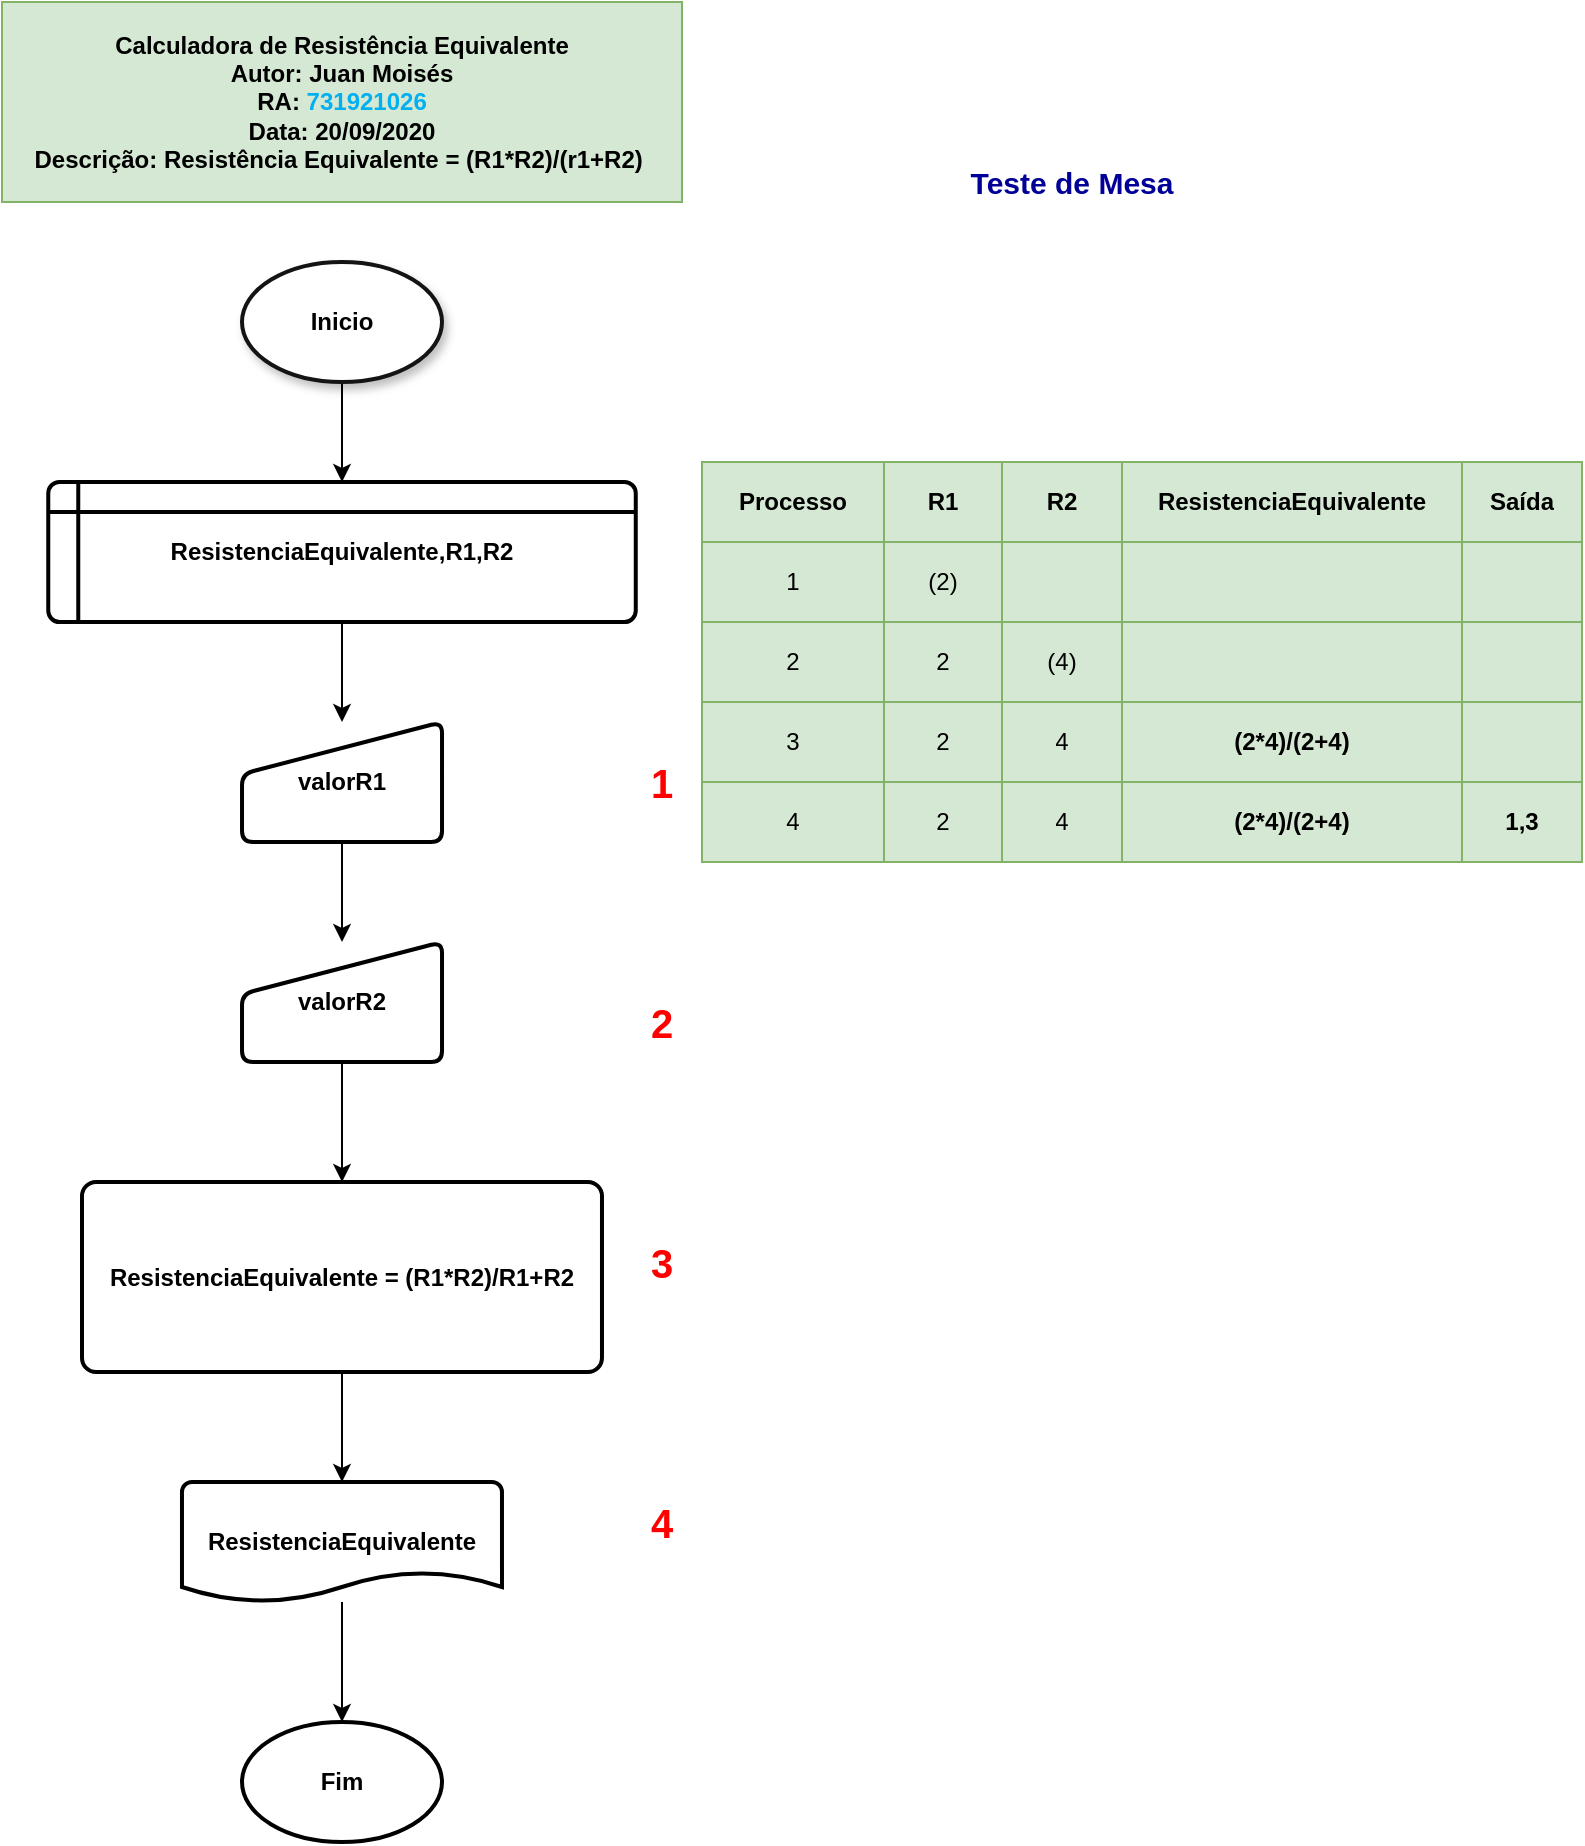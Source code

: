 <mxfile version="13.7.3" type="device"><diagram id="dm6je56nUwY-kFOlQd5l" name="Página-1"><mxGraphModel dx="868" dy="520" grid="1" gridSize="10" guides="1" tooltips="1" connect="1" arrows="1" fold="1" page="1" pageScale="1" pageWidth="827" pageHeight="1169" math="0" shadow="0"><root><mxCell id="0"/><mxCell id="1" parent="0"/><mxCell id="7GuLMxpvJCCnqXIl02r6-33" value="Calculadora de Resistência Equivalente&lt;br&gt;Autor: Juan Moisés&lt;br&gt;RA:&amp;nbsp;&lt;b&gt;&lt;span style=&quot;font-size: 9.0pt ; line-height: 107% ; font-family: &amp;#34;calibri&amp;#34; , sans-serif ; color: #00b0f0&quot;&gt;731921026&lt;/span&gt;&lt;/b&gt;&lt;br&gt;Data: 20/09/2020&lt;br&gt;Descrição: Resistência Equivalente = (R1*R2)/(r1+R2)&amp;nbsp;" style="text;html=1;strokeColor=#82b366;fillColor=#d5e8d4;align=center;verticalAlign=middle;whiteSpace=wrap;rounded=0;fontStyle=1;" vertex="1" parent="1"><mxGeometry x="10" y="60" width="340" height="100" as="geometry"/></mxCell><mxCell id="7GuLMxpvJCCnqXIl02r6-34" style="edgeStyle=orthogonalEdgeStyle;rounded=0;orthogonalLoop=1;jettySize=auto;html=1;exitX=0.5;exitY=1;exitDx=0;exitDy=0;exitPerimeter=0;entryX=0.5;entryY=0;entryDx=0;entryDy=0;fontStyle=1" edge="1" parent="1" source="7GuLMxpvJCCnqXIl02r6-35" target="7GuLMxpvJCCnqXIl02r6-37"><mxGeometry relative="1" as="geometry"/></mxCell><mxCell id="7GuLMxpvJCCnqXIl02r6-35" value="Inicio" style="strokeWidth=2;html=1;shape=mxgraph.flowchart.start_1;whiteSpace=wrap;fillColor=#FFFFFF;strokeColor=#141414;shadow=1;fontStyle=1" vertex="1" parent="1"><mxGeometry x="130" y="190" width="100" height="60" as="geometry"/></mxCell><mxCell id="7GuLMxpvJCCnqXIl02r6-36" style="edgeStyle=orthogonalEdgeStyle;rounded=0;orthogonalLoop=1;jettySize=auto;html=1;exitX=0.5;exitY=1;exitDx=0;exitDy=0;" edge="1" parent="1" source="7GuLMxpvJCCnqXIl02r6-37" target="7GuLMxpvJCCnqXIl02r6-39"><mxGeometry relative="1" as="geometry"/></mxCell><mxCell id="7GuLMxpvJCCnqXIl02r6-37" value="ResistenciaEquivalente,R1,R2" style="shape=internalStorage;whiteSpace=wrap;html=1;dx=15;dy=15;rounded=1;arcSize=8;strokeWidth=2;fontStyle=1" vertex="1" parent="1"><mxGeometry x="33.13" y="300" width="293.75" height="70" as="geometry"/></mxCell><mxCell id="7GuLMxpvJCCnqXIl02r6-38" style="edgeStyle=orthogonalEdgeStyle;rounded=0;orthogonalLoop=1;jettySize=auto;html=1;exitX=0.5;exitY=1;exitDx=0;exitDy=0;entryX=0.5;entryY=0;entryDx=0;entryDy=0;" edge="1" parent="1" source="7GuLMxpvJCCnqXIl02r6-39" target="7GuLMxpvJCCnqXIl02r6-81"><mxGeometry relative="1" as="geometry"/></mxCell><mxCell id="7GuLMxpvJCCnqXIl02r6-39" value="valorR1" style="html=1;strokeWidth=2;shape=manualInput;whiteSpace=wrap;rounded=1;size=26;arcSize=11;fontStyle=1" vertex="1" parent="1"><mxGeometry x="130.01" y="420" width="100" height="60" as="geometry"/></mxCell><mxCell id="7GuLMxpvJCCnqXIl02r6-40" style="edgeStyle=orthogonalEdgeStyle;rounded=0;orthogonalLoop=1;jettySize=auto;html=1;exitX=0.5;exitY=1;exitDx=0;exitDy=0;fontStyle=1" edge="1" parent="1" source="7GuLMxpvJCCnqXIl02r6-41" target="7GuLMxpvJCCnqXIl02r6-43"><mxGeometry relative="1" as="geometry"/></mxCell><mxCell id="7GuLMxpvJCCnqXIl02r6-41" value="ResistenciaEquivalente = (R1*R2)/R1+R2" style="rounded=1;whiteSpace=wrap;html=1;absoluteArcSize=1;arcSize=14;strokeWidth=2;fontStyle=1" vertex="1" parent="1"><mxGeometry x="50" y="650" width="259.99" height="95" as="geometry"/></mxCell><mxCell id="7GuLMxpvJCCnqXIl02r6-42" style="edgeStyle=orthogonalEdgeStyle;rounded=0;orthogonalLoop=1;jettySize=auto;html=1;entryX=0.5;entryY=0;entryDx=0;entryDy=0;entryPerimeter=0;" edge="1" parent="1" source="7GuLMxpvJCCnqXIl02r6-43" target="7GuLMxpvJCCnqXIl02r6-75"><mxGeometry relative="1" as="geometry"/></mxCell><mxCell id="7GuLMxpvJCCnqXIl02r6-43" value="ResistenciaEquivalente" style="strokeWidth=2;html=1;shape=mxgraph.flowchart.document2;whiteSpace=wrap;size=0.25;fontStyle=1" vertex="1" parent="1"><mxGeometry x="99.99" y="800" width="160" height="60" as="geometry"/></mxCell><mxCell id="7GuLMxpvJCCnqXIl02r6-44" value="" style="shape=table;html=1;whiteSpace=wrap;startSize=0;container=1;collapsible=0;childLayout=tableLayout;fillColor=#d5e8d4;strokeColor=#82b366;" vertex="1" parent="1"><mxGeometry x="360" y="290" width="440" height="200" as="geometry"/></mxCell><mxCell id="7GuLMxpvJCCnqXIl02r6-45" value="" style="shape=partialRectangle;html=1;whiteSpace=wrap;collapsible=0;dropTarget=0;pointerEvents=0;fillColor=none;top=0;left=0;bottom=0;right=0;points=[[0,0.5],[1,0.5]];portConstraint=eastwest;" vertex="1" parent="7GuLMxpvJCCnqXIl02r6-44"><mxGeometry width="440" height="40" as="geometry"/></mxCell><mxCell id="7GuLMxpvJCCnqXIl02r6-46" value="Processo" style="shape=partialRectangle;html=1;whiteSpace=wrap;connectable=0;overflow=hidden;fillColor=none;top=0;left=0;bottom=0;right=0;fontStyle=1" vertex="1" parent="7GuLMxpvJCCnqXIl02r6-45"><mxGeometry width="91" height="40" as="geometry"/></mxCell><mxCell id="7GuLMxpvJCCnqXIl02r6-47" value="R1" style="shape=partialRectangle;html=1;whiteSpace=wrap;connectable=0;overflow=hidden;fillColor=none;top=0;left=0;bottom=0;right=0;fontStyle=1" vertex="1" parent="7GuLMxpvJCCnqXIl02r6-45"><mxGeometry x="91" width="59" height="40" as="geometry"/></mxCell><mxCell id="7GuLMxpvJCCnqXIl02r6-48" value="R2" style="shape=partialRectangle;html=1;whiteSpace=wrap;connectable=0;overflow=hidden;fillColor=none;top=0;left=0;bottom=0;right=0;fontStyle=1" vertex="1" parent="7GuLMxpvJCCnqXIl02r6-45"><mxGeometry x="150" width="60" height="40" as="geometry"/></mxCell><mxCell id="7GuLMxpvJCCnqXIl02r6-49" value="&lt;span&gt;ResistenciaEquivalente&lt;/span&gt;" style="shape=partialRectangle;html=1;whiteSpace=wrap;connectable=0;overflow=hidden;fillColor=none;top=0;left=0;bottom=0;right=0;fontStyle=1" vertex="1" parent="7GuLMxpvJCCnqXIl02r6-45"><mxGeometry x="210" width="170" height="40" as="geometry"/></mxCell><mxCell id="7GuLMxpvJCCnqXIl02r6-50" value="Saída" style="shape=partialRectangle;html=1;whiteSpace=wrap;connectable=0;overflow=hidden;fillColor=none;top=0;left=0;bottom=0;right=0;fontStyle=1" vertex="1" parent="7GuLMxpvJCCnqXIl02r6-45"><mxGeometry x="380" width="60" height="40" as="geometry"/></mxCell><mxCell id="7GuLMxpvJCCnqXIl02r6-51" value="" style="shape=partialRectangle;html=1;whiteSpace=wrap;collapsible=0;dropTarget=0;pointerEvents=0;fillColor=none;top=0;left=0;bottom=0;right=0;points=[[0,0.5],[1,0.5]];portConstraint=eastwest;" vertex="1" parent="7GuLMxpvJCCnqXIl02r6-44"><mxGeometry y="40" width="440" height="40" as="geometry"/></mxCell><mxCell id="7GuLMxpvJCCnqXIl02r6-52" value="1" style="shape=partialRectangle;html=1;whiteSpace=wrap;connectable=0;overflow=hidden;fillColor=none;top=0;left=0;bottom=0;right=0;" vertex="1" parent="7GuLMxpvJCCnqXIl02r6-51"><mxGeometry width="91" height="40" as="geometry"/></mxCell><mxCell id="7GuLMxpvJCCnqXIl02r6-53" value="(2)" style="shape=partialRectangle;html=1;whiteSpace=wrap;connectable=0;overflow=hidden;fillColor=none;top=0;left=0;bottom=0;right=0;" vertex="1" parent="7GuLMxpvJCCnqXIl02r6-51"><mxGeometry x="91" width="59" height="40" as="geometry"/></mxCell><mxCell id="7GuLMxpvJCCnqXIl02r6-54" value="" style="shape=partialRectangle;html=1;whiteSpace=wrap;connectable=0;overflow=hidden;fillColor=none;top=0;left=0;bottom=0;right=0;" vertex="1" parent="7GuLMxpvJCCnqXIl02r6-51"><mxGeometry x="150" width="60" height="40" as="geometry"/></mxCell><mxCell id="7GuLMxpvJCCnqXIl02r6-55" value="" style="shape=partialRectangle;html=1;whiteSpace=wrap;connectable=0;overflow=hidden;fillColor=none;top=0;left=0;bottom=0;right=0;" vertex="1" parent="7GuLMxpvJCCnqXIl02r6-51"><mxGeometry x="210" width="170" height="40" as="geometry"/></mxCell><mxCell id="7GuLMxpvJCCnqXIl02r6-56" style="shape=partialRectangle;html=1;whiteSpace=wrap;connectable=0;overflow=hidden;fillColor=none;top=0;left=0;bottom=0;right=0;" vertex="1" parent="7GuLMxpvJCCnqXIl02r6-51"><mxGeometry x="380" width="60" height="40" as="geometry"/></mxCell><mxCell id="7GuLMxpvJCCnqXIl02r6-57" style="shape=partialRectangle;html=1;whiteSpace=wrap;collapsible=0;dropTarget=0;pointerEvents=0;fillColor=none;top=0;left=0;bottom=0;right=0;points=[[0,0.5],[1,0.5]];portConstraint=eastwest;" vertex="1" parent="7GuLMxpvJCCnqXIl02r6-44"><mxGeometry y="80" width="440" height="40" as="geometry"/></mxCell><mxCell id="7GuLMxpvJCCnqXIl02r6-58" value="2" style="shape=partialRectangle;html=1;whiteSpace=wrap;connectable=0;overflow=hidden;fillColor=none;top=0;left=0;bottom=0;right=0;" vertex="1" parent="7GuLMxpvJCCnqXIl02r6-57"><mxGeometry width="91" height="40" as="geometry"/></mxCell><mxCell id="7GuLMxpvJCCnqXIl02r6-59" value="2" style="shape=partialRectangle;html=1;whiteSpace=wrap;connectable=0;overflow=hidden;fillColor=none;top=0;left=0;bottom=0;right=0;" vertex="1" parent="7GuLMxpvJCCnqXIl02r6-57"><mxGeometry x="91" width="59" height="40" as="geometry"/></mxCell><mxCell id="7GuLMxpvJCCnqXIl02r6-60" value="(4)" style="shape=partialRectangle;html=1;whiteSpace=wrap;connectable=0;overflow=hidden;fillColor=none;top=0;left=0;bottom=0;right=0;" vertex="1" parent="7GuLMxpvJCCnqXIl02r6-57"><mxGeometry x="150" width="60" height="40" as="geometry"/></mxCell><mxCell id="7GuLMxpvJCCnqXIl02r6-61" style="shape=partialRectangle;html=1;whiteSpace=wrap;connectable=0;overflow=hidden;fillColor=none;top=0;left=0;bottom=0;right=0;" vertex="1" parent="7GuLMxpvJCCnqXIl02r6-57"><mxGeometry x="210" width="170" height="40" as="geometry"/></mxCell><mxCell id="7GuLMxpvJCCnqXIl02r6-62" style="shape=partialRectangle;html=1;whiteSpace=wrap;connectable=0;overflow=hidden;fillColor=none;top=0;left=0;bottom=0;right=0;" vertex="1" parent="7GuLMxpvJCCnqXIl02r6-57"><mxGeometry x="380" width="60" height="40" as="geometry"/></mxCell><mxCell id="7GuLMxpvJCCnqXIl02r6-63" style="shape=partialRectangle;html=1;whiteSpace=wrap;collapsible=0;dropTarget=0;pointerEvents=0;fillColor=none;top=0;left=0;bottom=0;right=0;points=[[0,0.5],[1,0.5]];portConstraint=eastwest;" vertex="1" parent="7GuLMxpvJCCnqXIl02r6-44"><mxGeometry y="120" width="440" height="40" as="geometry"/></mxCell><mxCell id="7GuLMxpvJCCnqXIl02r6-64" value="3" style="shape=partialRectangle;html=1;whiteSpace=wrap;connectable=0;overflow=hidden;fillColor=none;top=0;left=0;bottom=0;right=0;" vertex="1" parent="7GuLMxpvJCCnqXIl02r6-63"><mxGeometry width="91" height="40" as="geometry"/></mxCell><mxCell id="7GuLMxpvJCCnqXIl02r6-65" value="2" style="shape=partialRectangle;html=1;whiteSpace=wrap;connectable=0;overflow=hidden;fillColor=none;top=0;left=0;bottom=0;right=0;" vertex="1" parent="7GuLMxpvJCCnqXIl02r6-63"><mxGeometry x="91" width="59" height="40" as="geometry"/></mxCell><mxCell id="7GuLMxpvJCCnqXIl02r6-66" value="4" style="shape=partialRectangle;html=1;whiteSpace=wrap;connectable=0;overflow=hidden;fillColor=none;top=0;left=0;bottom=0;right=0;" vertex="1" parent="7GuLMxpvJCCnqXIl02r6-63"><mxGeometry x="150" width="60" height="40" as="geometry"/></mxCell><mxCell id="7GuLMxpvJCCnqXIl02r6-67" value="(2*4)/(2+4)" style="shape=partialRectangle;html=1;whiteSpace=wrap;connectable=0;overflow=hidden;fillColor=none;top=0;left=0;bottom=0;right=0;fontStyle=1" vertex="1" parent="7GuLMxpvJCCnqXIl02r6-63"><mxGeometry x="210" width="170" height="40" as="geometry"/></mxCell><mxCell id="7GuLMxpvJCCnqXIl02r6-68" style="shape=partialRectangle;html=1;whiteSpace=wrap;connectable=0;overflow=hidden;fillColor=none;top=0;left=0;bottom=0;right=0;fontStyle=1" vertex="1" parent="7GuLMxpvJCCnqXIl02r6-63"><mxGeometry x="380" width="60" height="40" as="geometry"/></mxCell><mxCell id="7GuLMxpvJCCnqXIl02r6-69" style="shape=partialRectangle;html=1;whiteSpace=wrap;collapsible=0;dropTarget=0;pointerEvents=0;fillColor=none;top=0;left=0;bottom=0;right=0;points=[[0,0.5],[1,0.5]];portConstraint=eastwest;" vertex="1" parent="7GuLMxpvJCCnqXIl02r6-44"><mxGeometry y="160" width="440" height="40" as="geometry"/></mxCell><mxCell id="7GuLMxpvJCCnqXIl02r6-70" value="4" style="shape=partialRectangle;html=1;whiteSpace=wrap;connectable=0;overflow=hidden;fillColor=none;top=0;left=0;bottom=0;right=0;" vertex="1" parent="7GuLMxpvJCCnqXIl02r6-69"><mxGeometry width="91" height="40" as="geometry"/></mxCell><mxCell id="7GuLMxpvJCCnqXIl02r6-71" value="2" style="shape=partialRectangle;html=1;whiteSpace=wrap;connectable=0;overflow=hidden;fillColor=none;top=0;left=0;bottom=0;right=0;" vertex="1" parent="7GuLMxpvJCCnqXIl02r6-69"><mxGeometry x="91" width="59" height="40" as="geometry"/></mxCell><mxCell id="7GuLMxpvJCCnqXIl02r6-72" value="4" style="shape=partialRectangle;html=1;whiteSpace=wrap;connectable=0;overflow=hidden;fillColor=none;top=0;left=0;bottom=0;right=0;" vertex="1" parent="7GuLMxpvJCCnqXIl02r6-69"><mxGeometry x="150" width="60" height="40" as="geometry"/></mxCell><mxCell id="7GuLMxpvJCCnqXIl02r6-73" value="(2*4)/(2+4)" style="shape=partialRectangle;html=1;whiteSpace=wrap;connectable=0;overflow=hidden;fillColor=none;top=0;left=0;bottom=0;right=0;fontStyle=1" vertex="1" parent="7GuLMxpvJCCnqXIl02r6-69"><mxGeometry x="210" width="170" height="40" as="geometry"/></mxCell><mxCell id="7GuLMxpvJCCnqXIl02r6-74" value="1,3" style="shape=partialRectangle;html=1;whiteSpace=wrap;connectable=0;overflow=hidden;fillColor=none;top=0;left=0;bottom=0;right=0;fontStyle=1" vertex="1" parent="7GuLMxpvJCCnqXIl02r6-69"><mxGeometry x="380" width="60" height="40" as="geometry"/></mxCell><mxCell id="7GuLMxpvJCCnqXIl02r6-75" value="Fim" style="strokeWidth=2;html=1;shape=mxgraph.flowchart.start_1;whiteSpace=wrap;fontStyle=1" vertex="1" parent="1"><mxGeometry x="130" y="920" width="100" height="60" as="geometry"/></mxCell><mxCell id="7GuLMxpvJCCnqXIl02r6-76" value="&lt;b style=&quot;font-size: 15px&quot;&gt;&lt;font color=&quot;#000099&quot;&gt;Teste de Mesa&lt;/font&gt;&lt;/b&gt;" style="text;html=1;strokeColor=none;fillColor=none;align=center;verticalAlign=middle;whiteSpace=wrap;rounded=0;shadow=1;fontSize=15;" vertex="1" parent="1"><mxGeometry x="470" y="140" width="150" height="20" as="geometry"/></mxCell><mxCell id="7GuLMxpvJCCnqXIl02r6-77" value="&lt;font style=&quot;font-size: 20px&quot;&gt;1&lt;/font&gt;" style="text;html=1;strokeColor=none;fillColor=none;align=center;verticalAlign=middle;whiteSpace=wrap;rounded=0;shadow=1;fontStyle=1;fontColor=#FF0000;strokeWidth=1;" vertex="1" parent="1"><mxGeometry x="320" y="440" width="40" height="20" as="geometry"/></mxCell><mxCell id="7GuLMxpvJCCnqXIl02r6-78" value="&lt;font style=&quot;font-size: 20px&quot;&gt;3&lt;/font&gt;" style="text;html=1;strokeColor=none;fillColor=none;align=center;verticalAlign=middle;whiteSpace=wrap;rounded=0;shadow=1;fontStyle=1;fontColor=#FF0000;" vertex="1" parent="1"><mxGeometry x="320" y="680" width="40" height="20" as="geometry"/></mxCell><mxCell id="7GuLMxpvJCCnqXIl02r6-79" value="&lt;font color=&quot;#ff0000&quot; style=&quot;font-size: 20px&quot;&gt;&lt;b&gt;2&lt;/b&gt;&lt;/font&gt;" style="text;html=1;strokeColor=none;fillColor=none;align=center;verticalAlign=middle;whiteSpace=wrap;rounded=0;" vertex="1" parent="1"><mxGeometry x="320" y="560" width="40" height="20" as="geometry"/></mxCell><mxCell id="7GuLMxpvJCCnqXIl02r6-80" style="edgeStyle=orthogonalEdgeStyle;rounded=0;orthogonalLoop=1;jettySize=auto;html=1;exitX=0.5;exitY=1;exitDx=0;exitDy=0;" edge="1" parent="1" source="7GuLMxpvJCCnqXIl02r6-81" target="7GuLMxpvJCCnqXIl02r6-41"><mxGeometry relative="1" as="geometry"/></mxCell><mxCell id="7GuLMxpvJCCnqXIl02r6-81" value="&lt;b&gt;valorR2&lt;/b&gt;" style="html=1;strokeWidth=2;shape=manualInput;whiteSpace=wrap;rounded=1;size=26;arcSize=11;" vertex="1" parent="1"><mxGeometry x="130.01" y="530" width="100" height="60" as="geometry"/></mxCell><mxCell id="7GuLMxpvJCCnqXIl02r6-82" value="&lt;font style=&quot;font-size: 20px&quot;&gt;4&lt;/font&gt;" style="text;html=1;strokeColor=none;fillColor=none;align=center;verticalAlign=middle;whiteSpace=wrap;rounded=0;fontStyle=1;fontColor=#FF0000;" vertex="1" parent="1"><mxGeometry x="320" y="810" width="40" height="20" as="geometry"/></mxCell></root></mxGraphModel></diagram></mxfile>